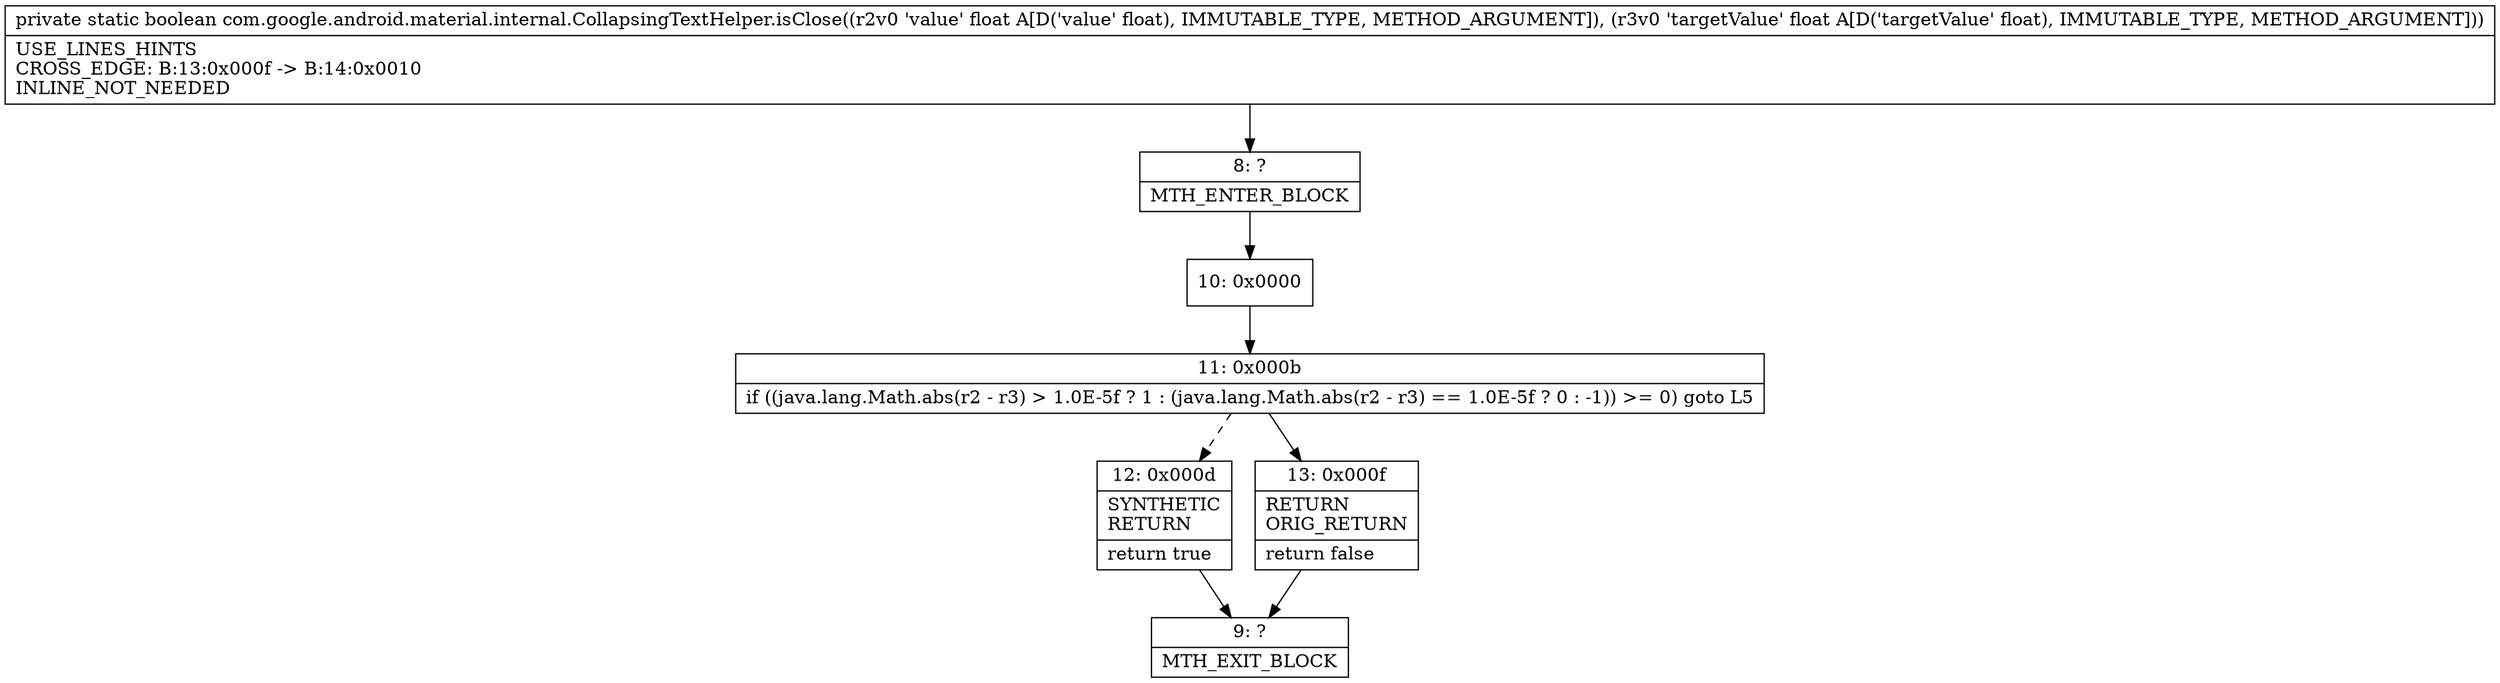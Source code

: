 digraph "CFG forcom.google.android.material.internal.CollapsingTextHelper.isClose(FF)Z" {
Node_8 [shape=record,label="{8\:\ ?|MTH_ENTER_BLOCK\l}"];
Node_10 [shape=record,label="{10\:\ 0x0000}"];
Node_11 [shape=record,label="{11\:\ 0x000b|if ((java.lang.Math.abs(r2 \- r3) \> 1.0E\-5f ? 1 : (java.lang.Math.abs(r2 \- r3) == 1.0E\-5f ? 0 : \-1)) \>= 0) goto L5\l}"];
Node_12 [shape=record,label="{12\:\ 0x000d|SYNTHETIC\lRETURN\l|return true\l}"];
Node_9 [shape=record,label="{9\:\ ?|MTH_EXIT_BLOCK\l}"];
Node_13 [shape=record,label="{13\:\ 0x000f|RETURN\lORIG_RETURN\l|return false\l}"];
MethodNode[shape=record,label="{private static boolean com.google.android.material.internal.CollapsingTextHelper.isClose((r2v0 'value' float A[D('value' float), IMMUTABLE_TYPE, METHOD_ARGUMENT]), (r3v0 'targetValue' float A[D('targetValue' float), IMMUTABLE_TYPE, METHOD_ARGUMENT]))  | USE_LINES_HINTS\lCROSS_EDGE: B:13:0x000f \-\> B:14:0x0010\lINLINE_NOT_NEEDED\l}"];
MethodNode -> Node_8;Node_8 -> Node_10;
Node_10 -> Node_11;
Node_11 -> Node_12[style=dashed];
Node_11 -> Node_13;
Node_12 -> Node_9;
Node_13 -> Node_9;
}

